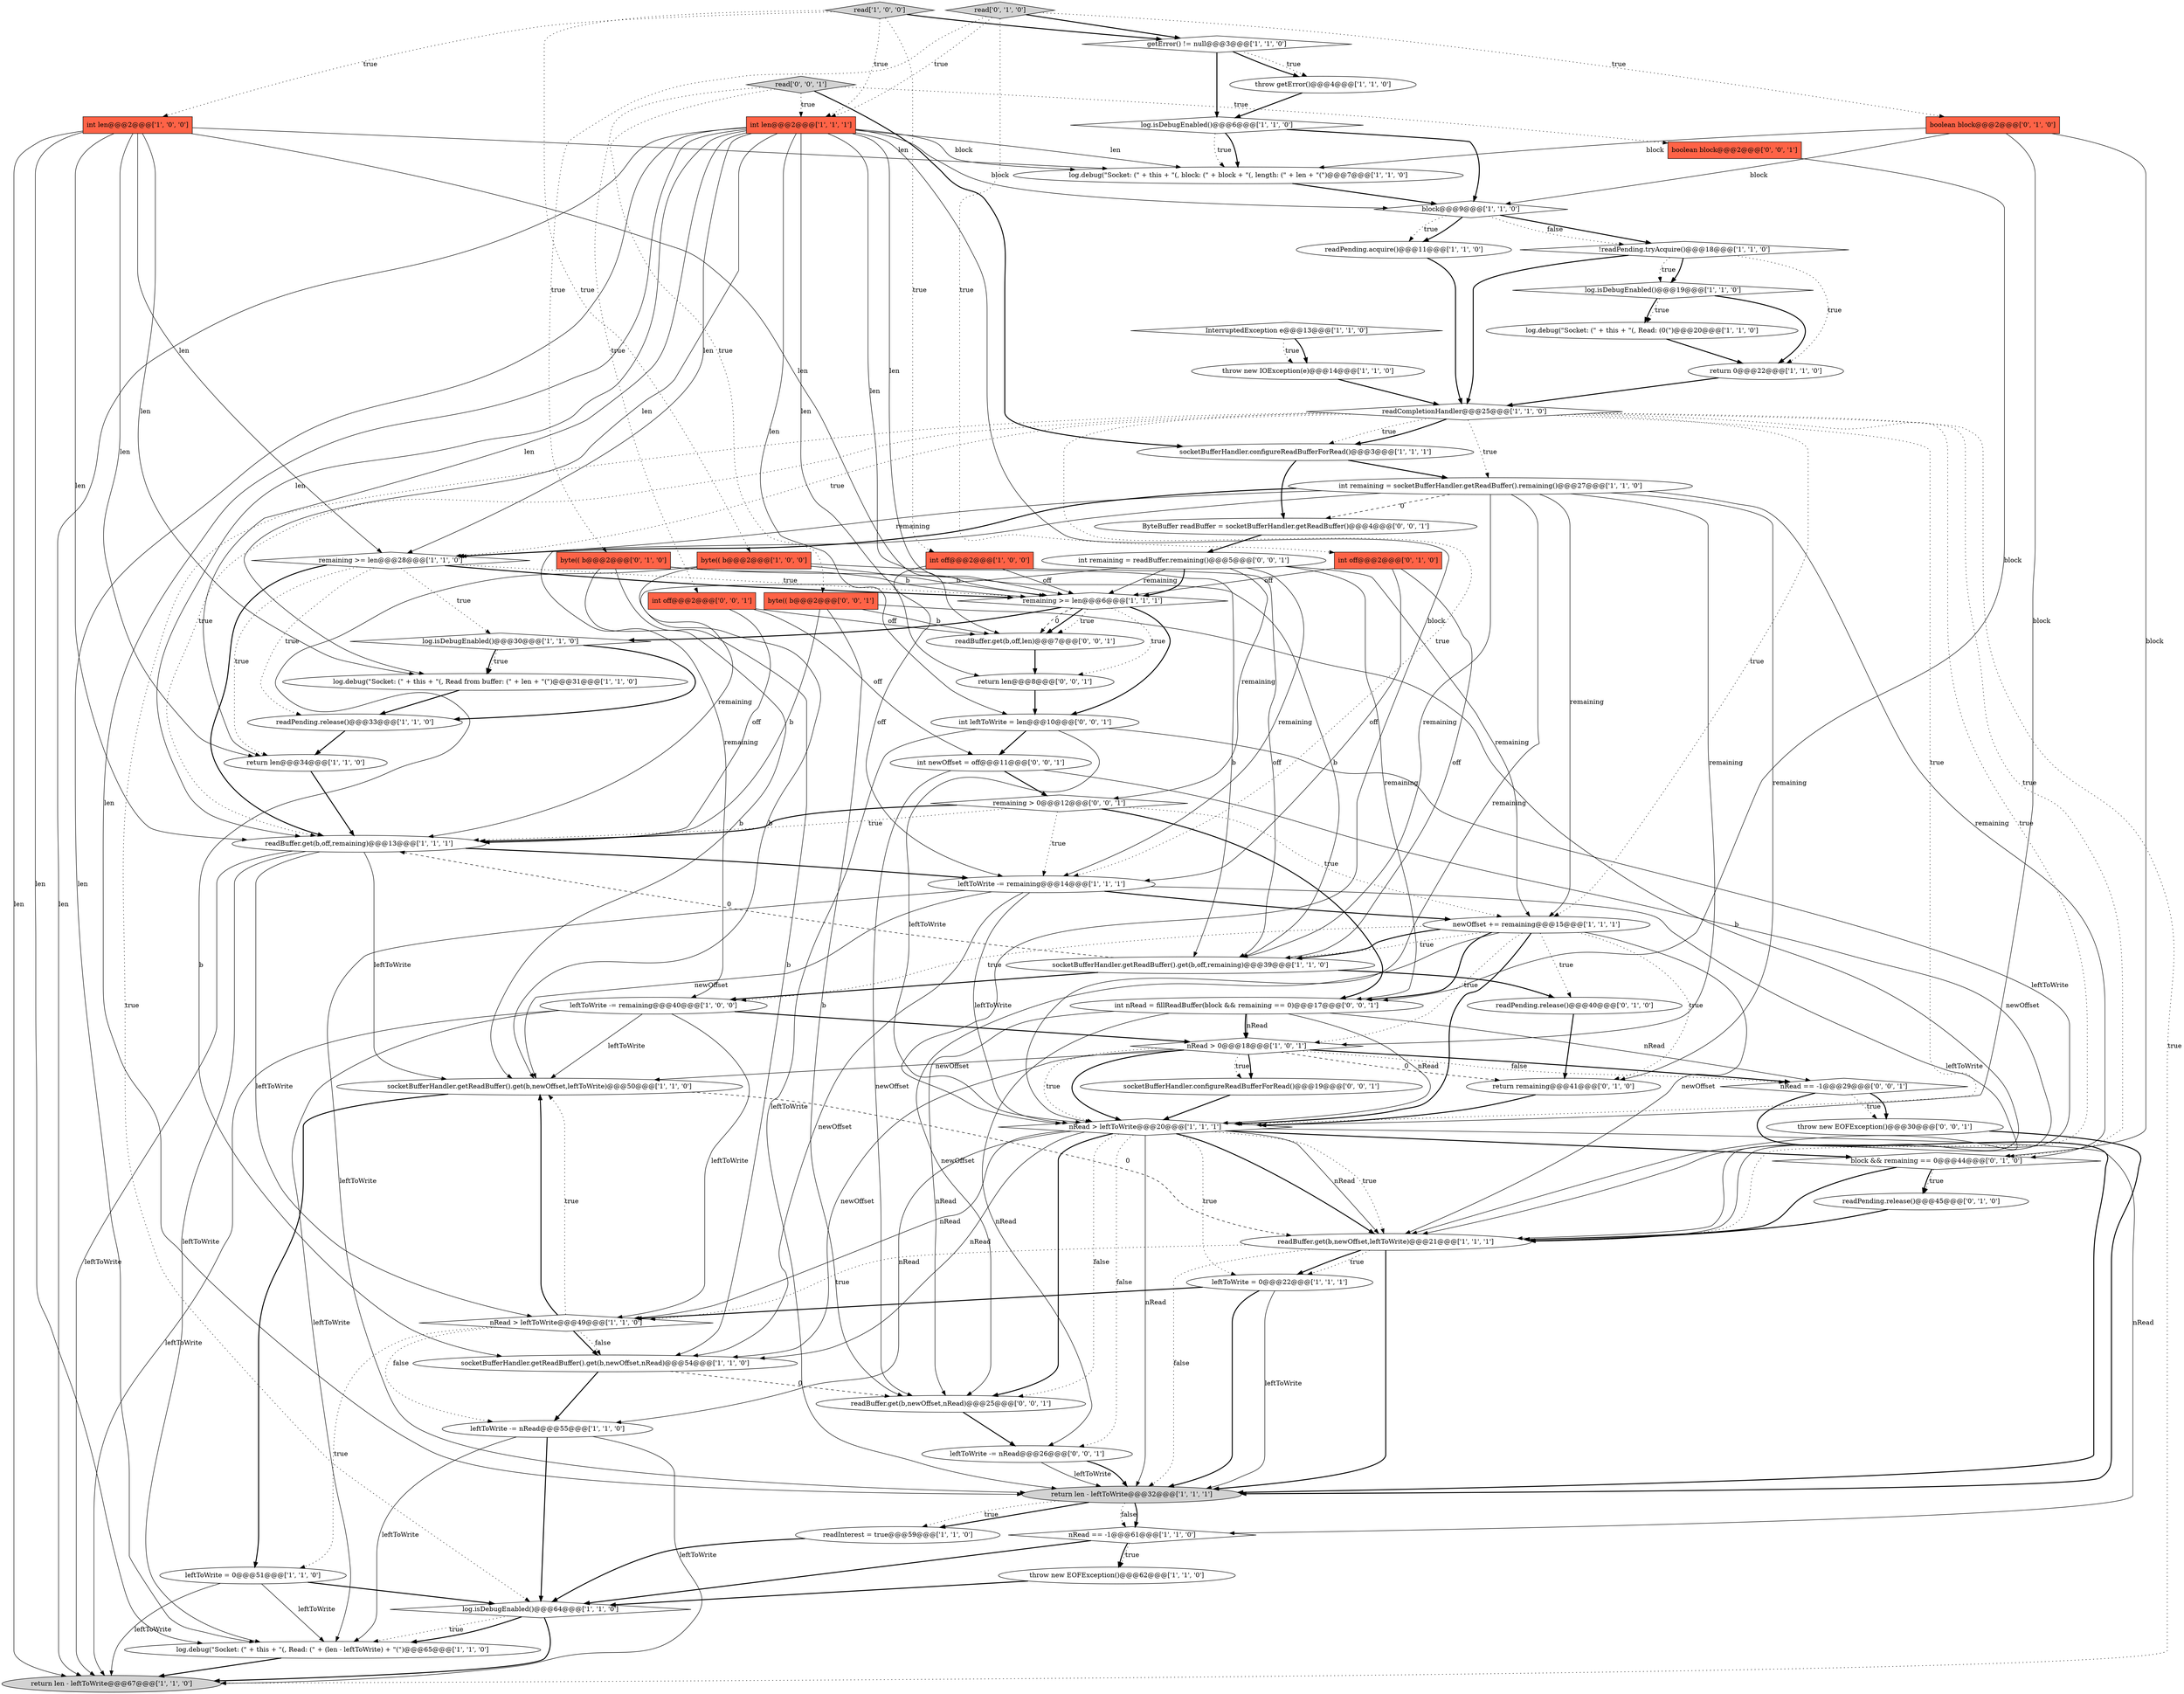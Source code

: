digraph {
15 [style = filled, label = "socketBufferHandler.getReadBuffer().get(b,newOffset,nRead)@@@54@@@['1', '1', '0']", fillcolor = white, shape = ellipse image = "AAA0AAABBB1BBB"];
9 [style = filled, label = "byte(( b@@@2@@@['1', '0', '0']", fillcolor = tomato, shape = box image = "AAA0AAABBB1BBB"];
47 [style = filled, label = "readPending.release()@@@40@@@['0', '1', '0']", fillcolor = white, shape = ellipse image = "AAA0AAABBB2BBB"];
30 [style = filled, label = "remaining >= len@@@6@@@['1', '1', '1']", fillcolor = white, shape = diamond image = "AAA0AAABBB1BBB"];
68 [style = filled, label = "remaining > 0@@@12@@@['0', '0', '1']", fillcolor = white, shape = diamond image = "AAA0AAABBB3BBB"];
66 [style = filled, label = "byte(( b@@@2@@@['0', '0', '1']", fillcolor = tomato, shape = box image = "AAA0AAABBB3BBB"];
8 [style = filled, label = "readBuffer.get(b,off,remaining)@@@13@@@['1', '1', '1']", fillcolor = white, shape = ellipse image = "AAA0AAABBB1BBB"];
17 [style = filled, label = "socketBufferHandler.getReadBuffer().get(b,newOffset,leftToWrite)@@@50@@@['1', '1', '0']", fillcolor = white, shape = ellipse image = "AAA0AAABBB1BBB"];
21 [style = filled, label = "return 0@@@22@@@['1', '1', '0']", fillcolor = white, shape = ellipse image = "AAA0AAABBB1BBB"];
57 [style = filled, label = "int nRead = fillReadBuffer(block && remaining == 0)@@@17@@@['0', '0', '1']", fillcolor = white, shape = ellipse image = "AAA0AAABBB3BBB"];
69 [style = filled, label = "int leftToWrite = len@@@10@@@['0', '0', '1']", fillcolor = white, shape = ellipse image = "AAA0AAABBB3BBB"];
32 [style = filled, label = "log.debug(\"Socket: (\" + this + \"(, block: (\" + block + \"(, length: (\" + len + \"(\")@@@7@@@['1', '1', '0']", fillcolor = white, shape = ellipse image = "AAA0AAABBB1BBB"];
20 [style = filled, label = "!readPending.tryAcquire()@@@18@@@['1', '1', '0']", fillcolor = white, shape = diamond image = "AAA0AAABBB1BBB"];
45 [style = filled, label = "leftToWrite -= remaining@@@14@@@['1', '1', '1']", fillcolor = white, shape = ellipse image = "AAA0AAABBB1BBB"];
54 [style = filled, label = "byte(( b@@@2@@@['0', '1', '0']", fillcolor = tomato, shape = box image = "AAA0AAABBB2BBB"];
59 [style = filled, label = "int remaining = readBuffer.remaining()@@@5@@@['0', '0', '1']", fillcolor = white, shape = ellipse image = "AAA0AAABBB3BBB"];
6 [style = filled, label = "log.isDebugEnabled()@@@30@@@['1', '1', '0']", fillcolor = white, shape = diamond image = "AAA0AAABBB1BBB"];
0 [style = filled, label = "int remaining = socketBufferHandler.getReadBuffer().remaining()@@@27@@@['1', '1', '0']", fillcolor = white, shape = ellipse image = "AAA0AAABBB1BBB"];
14 [style = filled, label = "return len@@@34@@@['1', '1', '0']", fillcolor = white, shape = ellipse image = "AAA0AAABBB1BBB"];
23 [style = filled, label = "leftToWrite -= nRead@@@55@@@['1', '1', '0']", fillcolor = white, shape = ellipse image = "AAA0AAABBB1BBB"];
1 [style = filled, label = "log.isDebugEnabled()@@@6@@@['1', '1', '0']", fillcolor = white, shape = diamond image = "AAA0AAABBB1BBB"];
29 [style = filled, label = "block@@@9@@@['1', '1', '0']", fillcolor = white, shape = diamond image = "AAA0AAABBB1BBB"];
53 [style = filled, label = "block && remaining == 0@@@44@@@['0', '1', '0']", fillcolor = white, shape = diamond image = "AAA1AAABBB2BBB"];
55 [style = filled, label = "return len@@@8@@@['0', '0', '1']", fillcolor = white, shape = ellipse image = "AAA0AAABBB3BBB"];
11 [style = filled, label = "throw new EOFException()@@@62@@@['1', '1', '0']", fillcolor = white, shape = ellipse image = "AAA0AAABBB1BBB"];
38 [style = filled, label = "int off@@@2@@@['1', '0', '0']", fillcolor = tomato, shape = box image = "AAA0AAABBB1BBB"];
16 [style = filled, label = "socketBufferHandler.configureReadBufferForRead()@@@3@@@['1', '1', '1']", fillcolor = white, shape = ellipse image = "AAA0AAABBB1BBB"];
63 [style = filled, label = "socketBufferHandler.configureReadBufferForRead()@@@19@@@['0', '0', '1']", fillcolor = white, shape = ellipse image = "AAA0AAABBB3BBB"];
35 [style = filled, label = "leftToWrite -= remaining@@@40@@@['1', '0', '0']", fillcolor = white, shape = ellipse image = "AAA0AAABBB1BBB"];
3 [style = filled, label = "log.debug(\"Socket: (\" + this + \"(, Read from buffer: (\" + len + \"(\")@@@31@@@['1', '1', '0']", fillcolor = white, shape = ellipse image = "AAA0AAABBB1BBB"];
44 [style = filled, label = "log.debug(\"Socket: (\" + this + \"(, Read: (\" + (len - leftToWrite) + \"(\")@@@65@@@['1', '1', '0']", fillcolor = white, shape = ellipse image = "AAA0AAABBB1BBB"];
52 [style = filled, label = "read['0', '1', '0']", fillcolor = lightgray, shape = diamond image = "AAA0AAABBB2BBB"];
64 [style = filled, label = "readBuffer.get(b,newOffset,nRead)@@@25@@@['0', '0', '1']", fillcolor = white, shape = ellipse image = "AAA0AAABBB3BBB"];
13 [style = filled, label = "return len - leftToWrite@@@67@@@['1', '1', '0']", fillcolor = lightgray, shape = ellipse image = "AAA0AAABBB1BBB"];
19 [style = filled, label = "read['1', '0', '0']", fillcolor = lightgray, shape = diamond image = "AAA0AAABBB1BBB"];
2 [style = filled, label = "log.isDebugEnabled()@@@19@@@['1', '1', '0']", fillcolor = white, shape = diamond image = "AAA0AAABBB1BBB"];
5 [style = filled, label = "InterruptedException e@@@13@@@['1', '1', '0']", fillcolor = white, shape = diamond image = "AAA0AAABBB1BBB"];
27 [style = filled, label = "readInterest = true@@@59@@@['1', '1', '0']", fillcolor = white, shape = ellipse image = "AAA0AAABBB1BBB"];
65 [style = filled, label = "throw new EOFException()@@@30@@@['0', '0', '1']", fillcolor = white, shape = ellipse image = "AAA0AAABBB3BBB"];
51 [style = filled, label = "return remaining@@@41@@@['0', '1', '0']", fillcolor = white, shape = ellipse image = "AAA1AAABBB2BBB"];
71 [style = filled, label = "int newOffset = off@@@11@@@['0', '0', '1']", fillcolor = white, shape = ellipse image = "AAA0AAABBB3BBB"];
34 [style = filled, label = "leftToWrite = 0@@@51@@@['1', '1', '0']", fillcolor = white, shape = ellipse image = "AAA0AAABBB1BBB"];
31 [style = filled, label = "log.isDebugEnabled()@@@64@@@['1', '1', '0']", fillcolor = white, shape = diamond image = "AAA0AAABBB1BBB"];
39 [style = filled, label = "int len@@@2@@@['1', '1', '1']", fillcolor = tomato, shape = box image = "AAA0AAABBB1BBB"];
50 [style = filled, label = "int off@@@2@@@['0', '1', '0']", fillcolor = tomato, shape = box image = "AAA0AAABBB2BBB"];
62 [style = filled, label = "int off@@@2@@@['0', '0', '1']", fillcolor = tomato, shape = box image = "AAA0AAABBB3BBB"];
24 [style = filled, label = "leftToWrite = 0@@@22@@@['1', '1', '1']", fillcolor = white, shape = ellipse image = "AAA0AAABBB1BBB"];
22 [style = filled, label = "nRead > leftToWrite@@@20@@@['1', '1', '1']", fillcolor = white, shape = diamond image = "AAA0AAABBB1BBB"];
37 [style = filled, label = "throw getError()@@@4@@@['1', '1', '0']", fillcolor = white, shape = ellipse image = "AAA0AAABBB1BBB"];
43 [style = filled, label = "newOffset += remaining@@@15@@@['1', '1', '1']", fillcolor = white, shape = ellipse image = "AAA0AAABBB1BBB"];
58 [style = filled, label = "ByteBuffer readBuffer = socketBufferHandler.getReadBuffer()@@@4@@@['0', '0', '1']", fillcolor = white, shape = ellipse image = "AAA0AAABBB3BBB"];
60 [style = filled, label = "nRead == -1@@@29@@@['0', '0', '1']", fillcolor = white, shape = diamond image = "AAA0AAABBB3BBB"];
48 [style = filled, label = "readPending.release()@@@45@@@['0', '1', '0']", fillcolor = white, shape = ellipse image = "AAA1AAABBB2BBB"];
70 [style = filled, label = "boolean block@@@2@@@['0', '0', '1']", fillcolor = tomato, shape = box image = "AAA0AAABBB3BBB"];
26 [style = filled, label = "remaining >= len@@@28@@@['1', '1', '0']", fillcolor = white, shape = diamond image = "AAA0AAABBB1BBB"];
49 [style = filled, label = "boolean block@@@2@@@['0', '1', '0']", fillcolor = tomato, shape = box image = "AAA0AAABBB2BBB"];
4 [style = filled, label = "log.debug(\"Socket: (\" + this + \"(, Read: (0(\")@@@20@@@['1', '1', '0']", fillcolor = white, shape = ellipse image = "AAA0AAABBB1BBB"];
56 [style = filled, label = "leftToWrite -= nRead@@@26@@@['0', '0', '1']", fillcolor = white, shape = ellipse image = "AAA0AAABBB3BBB"];
28 [style = filled, label = "return len - leftToWrite@@@32@@@['1', '1', '1']", fillcolor = lightgray, shape = ellipse image = "AAA0AAABBB1BBB"];
7 [style = filled, label = "readPending.release()@@@33@@@['1', '1', '0']", fillcolor = white, shape = ellipse image = "AAA0AAABBB1BBB"];
36 [style = filled, label = "int len@@@2@@@['1', '0', '0']", fillcolor = tomato, shape = box image = "AAA0AAABBB1BBB"];
41 [style = filled, label = "getError() != null@@@3@@@['1', '1', '0']", fillcolor = white, shape = diamond image = "AAA0AAABBB1BBB"];
40 [style = filled, label = "nRead == -1@@@61@@@['1', '1', '0']", fillcolor = white, shape = diamond image = "AAA0AAABBB1BBB"];
33 [style = filled, label = "nRead > leftToWrite@@@49@@@['1', '1', '0']", fillcolor = white, shape = diamond image = "AAA0AAABBB1BBB"];
10 [style = filled, label = "socketBufferHandler.getReadBuffer().get(b,off,remaining)@@@39@@@['1', '1', '0']", fillcolor = white, shape = ellipse image = "AAA0AAABBB1BBB"];
18 [style = filled, label = "readPending.acquire()@@@11@@@['1', '1', '0']", fillcolor = white, shape = ellipse image = "AAA0AAABBB1BBB"];
67 [style = filled, label = "read['0', '0', '1']", fillcolor = lightgray, shape = diamond image = "AAA0AAABBB3BBB"];
25 [style = filled, label = "nRead > 0@@@18@@@['1', '0', '1']", fillcolor = white, shape = diamond image = "AAA0AAABBB1BBB"];
12 [style = filled, label = "readBuffer.get(b,newOffset,leftToWrite)@@@21@@@['1', '1', '1']", fillcolor = white, shape = ellipse image = "AAA0AAABBB1BBB"];
46 [style = filled, label = "throw new IOException(e)@@@14@@@['1', '1', '0']", fillcolor = white, shape = ellipse image = "AAA0AAABBB1BBB"];
42 [style = filled, label = "readCompletionHandler@@@25@@@['1', '1', '0']", fillcolor = white, shape = diamond image = "AAA0AAABBB1BBB"];
61 [style = filled, label = "readBuffer.get(b,off,len)@@@7@@@['0', '0', '1']", fillcolor = white, shape = ellipse image = "AAA0AAABBB3BBB"];
42->22 [style = dotted, label="true"];
59->57 [style = solid, label="remaining"];
60->65 [style = dotted, label="true"];
25->60 [style = bold, label=""];
25->60 [style = dotted, label="false"];
12->28 [style = bold, label=""];
52->54 [style = dotted, label="true"];
10->47 [style = bold, label=""];
39->22 [style = solid, label="block"];
2->4 [style = bold, label=""];
49->32 [style = solid, label="block"];
24->33 [style = bold, label=""];
0->10 [style = solid, label="remaining"];
20->21 [style = dotted, label="true"];
45->17 [style = solid, label="newOffset"];
16->0 [style = bold, label=""];
33->17 [style = bold, label=""];
45->22 [style = solid, label="leftToWrite"];
26->7 [style = dotted, label="true"];
43->10 [style = bold, label=""];
43->47 [style = dotted, label="true"];
12->33 [style = dotted, label="true"];
25->22 [style = dotted, label="true"];
0->22 [style = solid, label="remaining"];
19->38 [style = dotted, label="true"];
3->7 [style = bold, label=""];
12->24 [style = bold, label=""];
0->25 [style = solid, label="remaining"];
45->28 [style = solid, label="leftToWrite"];
9->15 [style = solid, label="b"];
47->51 [style = bold, label=""];
54->15 [style = solid, label="b"];
56->28 [style = solid, label="leftToWrite"];
39->28 [style = solid, label="len"];
22->15 [style = solid, label="nRead"];
22->24 [style = dotted, label="true"];
26->14 [style = dotted, label="true"];
33->17 [style = dotted, label="true"];
69->71 [style = bold, label=""];
42->31 [style = dotted, label="true"];
14->8 [style = bold, label=""];
67->16 [style = bold, label=""];
38->10 [style = solid, label="off"];
53->48 [style = dotted, label="true"];
43->35 [style = dotted, label="true"];
5->46 [style = bold, label=""];
31->44 [style = dotted, label="true"];
20->2 [style = bold, label=""];
62->8 [style = solid, label="off"];
4->21 [style = bold, label=""];
35->33 [style = solid, label="leftToWrite"];
39->26 [style = solid, label="len"];
26->6 [style = dotted, label="true"];
52->39 [style = dotted, label="true"];
43->57 [style = bold, label=""];
39->14 [style = solid, label="len"];
58->59 [style = bold, label=""];
39->69 [style = solid, label="len"];
41->1 [style = bold, label=""];
12->24 [style = dotted, label="true"];
40->11 [style = bold, label=""];
25->51 [style = dashed, label="0"];
0->43 [style = solid, label="remaining"];
59->8 [style = solid, label="remaining"];
42->13 [style = dotted, label="true"];
31->44 [style = bold, label=""];
22->64 [style = bold, label=""];
22->12 [style = solid, label="nRead"];
21->42 [style = bold, label=""];
8->44 [style = solid, label="leftToWrite"];
57->56 [style = solid, label="nRead"];
11->31 [style = bold, label=""];
39->13 [style = solid, label="len"];
50->30 [style = solid, label="off"];
22->64 [style = dotted, label="false"];
36->26 [style = solid, label="len"];
42->8 [style = dotted, label="true"];
15->23 [style = bold, label=""];
43->25 [style = dotted, label="true"];
25->63 [style = dotted, label="true"];
67->62 [style = dotted, label="true"];
1->29 [style = bold, label=""];
35->17 [style = solid, label="leftToWrite"];
43->12 [style = solid, label="newOffset"];
49->53 [style = solid, label="block"];
0->26 [style = solid, label="remaining"];
66->64 [style = solid, label="b"];
55->69 [style = bold, label=""];
42->26 [style = dotted, label="true"];
67->66 [style = dotted, label="true"];
8->17 [style = solid, label="leftToWrite"];
7->14 [style = bold, label=""];
0->58 [style = dashed, label="0"];
28->27 [style = bold, label=""];
45->15 [style = solid, label="newOffset"];
45->43 [style = bold, label=""];
36->8 [style = solid, label="len"];
49->29 [style = solid, label="block"];
19->39 [style = dotted, label="true"];
59->43 [style = solid, label="remaining"];
35->13 [style = solid, label="leftToWrite"];
20->42 [style = bold, label=""];
30->6 [style = bold, label=""];
48->12 [style = bold, label=""];
36->13 [style = solid, label="len"];
62->61 [style = solid, label="off"];
0->26 [style = bold, label=""];
59->30 [style = solid, label="remaining"];
69->22 [style = solid, label="leftToWrite"];
71->12 [style = solid, label="newOffset"];
10->8 [style = dashed, label="0"];
71->68 [style = bold, label=""];
35->25 [style = bold, label=""];
23->13 [style = solid, label="leftToWrite"];
64->56 [style = bold, label=""];
69->28 [style = solid, label="leftToWrite"];
30->61 [style = dotted, label="true"];
32->29 [style = bold, label=""];
38->45 [style = solid, label="off"];
8->33 [style = solid, label="leftToWrite"];
39->32 [style = solid, label="block"];
69->12 [style = solid, label="leftToWrite"];
25->15 [style = solid, label="newOffset"];
39->55 [style = solid, label="len"];
12->28 [style = dotted, label="false"];
1->32 [style = dotted, label="true"];
2->21 [style = bold, label=""];
15->64 [style = dashed, label="0"];
1->32 [style = bold, label=""];
52->49 [style = dotted, label="true"];
26->8 [style = bold, label=""];
36->32 [style = solid, label="len"];
41->37 [style = bold, label=""];
62->71 [style = solid, label="off"];
0->35 [style = solid, label="remaining"];
22->28 [style = solid, label="nRead"];
43->10 [style = dotted, label="true"];
50->45 [style = solid, label="off"];
68->57 [style = bold, label=""];
42->43 [style = dotted, label="true"];
0->51 [style = solid, label="remaining"];
30->55 [style = dotted, label="true"];
19->9 [style = dotted, label="true"];
28->27 [style = dotted, label="true"];
50->10 [style = solid, label="off"];
26->30 [style = dotted, label="true"];
39->30 [style = solid, label="len"];
40->31 [style = bold, label=""];
54->30 [style = solid, label="b"];
42->16 [style = dotted, label="true"];
22->56 [style = dotted, label="false"];
23->31 [style = bold, label=""];
30->61 [style = dashed, label="0"];
22->33 [style = solid, label="nRead"];
30->61 [style = bold, label=""];
70->57 [style = solid, label="block"];
36->14 [style = solid, label="len"];
33->15 [style = bold, label=""];
53->48 [style = bold, label=""];
34->31 [style = bold, label=""];
41->37 [style = dotted, label="true"];
71->64 [style = solid, label="newOffset"];
6->3 [style = bold, label=""];
61->55 [style = bold, label=""];
33->34 [style = dotted, label="true"];
68->45 [style = dotted, label="true"];
42->0 [style = dotted, label="true"];
40->11 [style = dotted, label="true"];
59->45 [style = solid, label="remaining"];
23->44 [style = solid, label="leftToWrite"];
49->22 [style = solid, label="block"];
35->44 [style = solid, label="leftToWrite"];
34->13 [style = solid, label="leftToWrite"];
22->12 [style = dotted, label="true"];
37->1 [style = bold, label=""];
5->46 [style = dotted, label="true"];
29->18 [style = bold, label=""];
22->12 [style = bold, label=""];
31->13 [style = bold, label=""];
43->22 [style = bold, label=""];
51->22 [style = bold, label=""];
67->39 [style = dotted, label="true"];
66->61 [style = solid, label="b"];
42->12 [style = dotted, label="true"];
27->31 [style = bold, label=""];
39->3 [style = solid, label="len"];
42->16 [style = bold, label=""];
29->20 [style = bold, label=""];
36->44 [style = solid, label="len"];
60->65 [style = bold, label=""];
33->15 [style = dotted, label="false"];
68->8 [style = dotted, label="true"];
44->13 [style = bold, label=""];
67->70 [style = dotted, label="true"];
2->4 [style = dotted, label="true"];
18->42 [style = bold, label=""];
9->17 [style = solid, label="b"];
24->28 [style = solid, label="leftToWrite"];
9->30 [style = solid, label="b"];
42->45 [style = dotted, label="true"];
28->40 [style = dotted, label="false"];
20->2 [style = dotted, label="true"];
52->50 [style = dotted, label="true"];
25->63 [style = bold, label=""];
66->12 [style = solid, label="b"];
10->35 [style = bold, label=""];
19->36 [style = dotted, label="true"];
0->53 [style = solid, label="remaining"];
29->20 [style = dotted, label="false"];
57->25 [style = solid, label="nRead"];
53->12 [style = bold, label=""];
63->22 [style = bold, label=""];
39->61 [style = solid, label="len"];
54->17 [style = solid, label="b"];
59->68 [style = solid, label="remaining"];
39->44 [style = solid, label="len"];
60->28 [style = bold, label=""];
46->42 [style = bold, label=""];
43->64 [style = solid, label="newOffset"];
57->64 [style = solid, label="nRead"];
65->28 [style = bold, label=""];
38->30 [style = solid, label="off"];
68->8 [style = bold, label=""];
34->44 [style = solid, label="leftToWrite"];
54->10 [style = solid, label="b"];
25->17 [style = solid, label="newOffset"];
57->22 [style = solid, label="nRead"];
22->23 [style = solid, label="nRead"];
33->23 [style = dotted, label="false"];
29->18 [style = dotted, label="true"];
45->12 [style = solid, label="leftToWrite"];
52->41 [style = bold, label=""];
59->30 [style = bold, label=""];
56->28 [style = bold, label=""];
36->3 [style = solid, label="len"];
6->3 [style = dotted, label="true"];
43->51 [style = dotted, label="true"];
22->40 [style = solid, label="nRead"];
57->60 [style = solid, label="nRead"];
19->41 [style = bold, label=""];
36->30 [style = solid, label="len"];
39->8 [style = solid, label="len"];
8->45 [style = bold, label=""];
28->40 [style = bold, label=""];
17->34 [style = bold, label=""];
42->53 [style = dotted, label="true"];
6->7 [style = bold, label=""];
22->53 [style = bold, label=""];
57->25 [style = bold, label=""];
24->28 [style = bold, label=""];
26->30 [style = bold, label=""];
16->58 [style = bold, label=""];
25->22 [style = bold, label=""];
9->10 [style = solid, label="b"];
66->8 [style = solid, label="b"];
68->43 [style = dotted, label="true"];
39->29 [style = solid, label="block"];
8->13 [style = solid, label="leftToWrite"];
17->12 [style = dashed, label="0"];
39->32 [style = solid, label="len"];
30->69 [style = bold, label=""];
}
